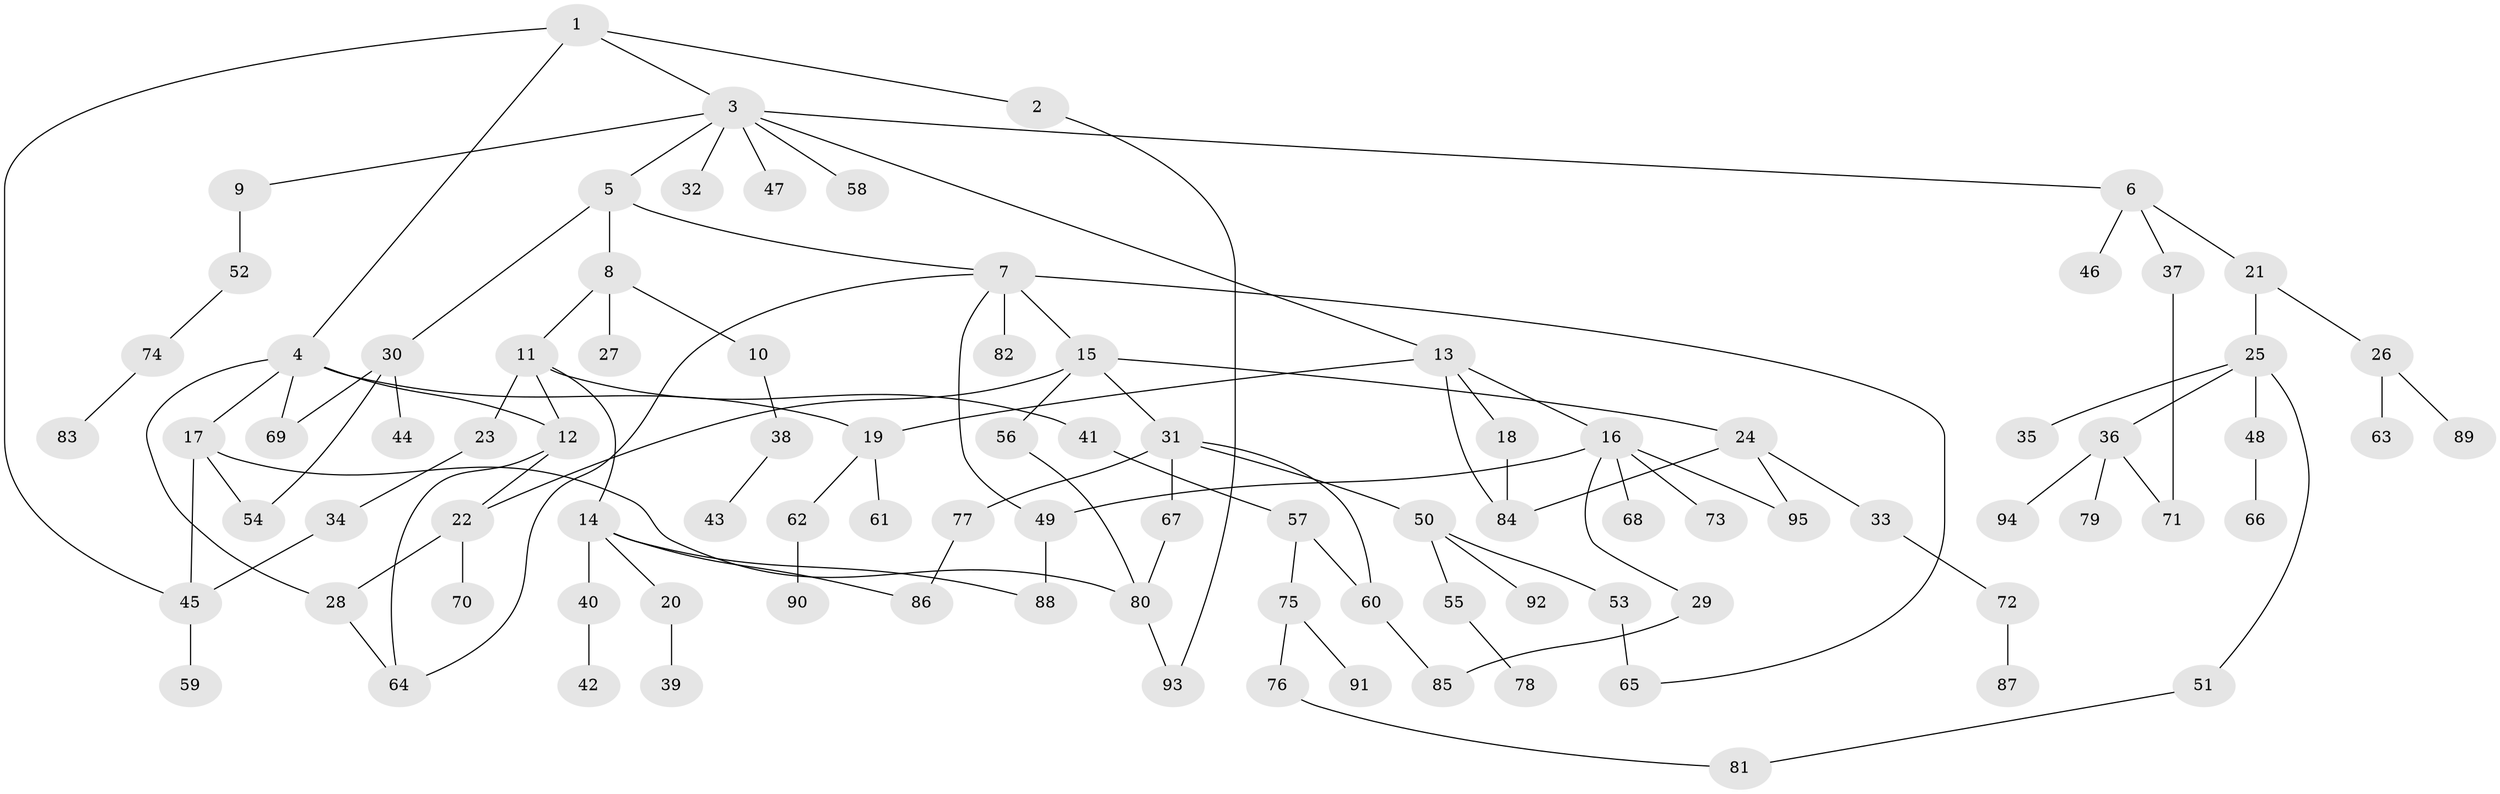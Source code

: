 // original degree distribution, {5: 0.08148148148148149, 3: 0.11851851851851852, 9: 0.007407407407407408, 6: 0.022222222222222223, 1: 0.35555555555555557, 4: 0.07407407407407407, 2: 0.32592592592592595, 7: 0.014814814814814815}
// Generated by graph-tools (version 1.1) at 2025/48/03/04/25 22:48:40]
// undirected, 95 vertices, 118 edges
graph export_dot {
  node [color=gray90,style=filled];
  1;
  2;
  3;
  4;
  5;
  6;
  7;
  8;
  9;
  10;
  11;
  12;
  13;
  14;
  15;
  16;
  17;
  18;
  19;
  20;
  21;
  22;
  23;
  24;
  25;
  26;
  27;
  28;
  29;
  30;
  31;
  32;
  33;
  34;
  35;
  36;
  37;
  38;
  39;
  40;
  41;
  42;
  43;
  44;
  45;
  46;
  47;
  48;
  49;
  50;
  51;
  52;
  53;
  54;
  55;
  56;
  57;
  58;
  59;
  60;
  61;
  62;
  63;
  64;
  65;
  66;
  67;
  68;
  69;
  70;
  71;
  72;
  73;
  74;
  75;
  76;
  77;
  78;
  79;
  80;
  81;
  82;
  83;
  84;
  85;
  86;
  87;
  88;
  89;
  90;
  91;
  92;
  93;
  94;
  95;
  1 -- 2 [weight=1.0];
  1 -- 3 [weight=1.0];
  1 -- 4 [weight=1.0];
  1 -- 45 [weight=1.0];
  2 -- 93 [weight=1.0];
  3 -- 5 [weight=1.0];
  3 -- 6 [weight=1.0];
  3 -- 9 [weight=1.0];
  3 -- 13 [weight=1.0];
  3 -- 32 [weight=1.0];
  3 -- 47 [weight=1.0];
  3 -- 58 [weight=1.0];
  4 -- 12 [weight=1.0];
  4 -- 17 [weight=1.0];
  4 -- 19 [weight=1.0];
  4 -- 28 [weight=1.0];
  4 -- 69 [weight=1.0];
  5 -- 7 [weight=1.0];
  5 -- 8 [weight=1.0];
  5 -- 30 [weight=1.0];
  6 -- 21 [weight=1.0];
  6 -- 37 [weight=1.0];
  6 -- 46 [weight=1.0];
  7 -- 15 [weight=1.0];
  7 -- 49 [weight=1.0];
  7 -- 64 [weight=1.0];
  7 -- 65 [weight=1.0];
  7 -- 82 [weight=2.0];
  8 -- 10 [weight=1.0];
  8 -- 11 [weight=1.0];
  8 -- 27 [weight=1.0];
  9 -- 52 [weight=1.0];
  10 -- 38 [weight=1.0];
  11 -- 12 [weight=1.0];
  11 -- 14 [weight=1.0];
  11 -- 23 [weight=1.0];
  11 -- 41 [weight=1.0];
  12 -- 22 [weight=1.0];
  12 -- 64 [weight=1.0];
  13 -- 16 [weight=1.0];
  13 -- 18 [weight=1.0];
  13 -- 19 [weight=1.0];
  13 -- 84 [weight=1.0];
  14 -- 20 [weight=1.0];
  14 -- 40 [weight=2.0];
  14 -- 86 [weight=1.0];
  14 -- 88 [weight=1.0];
  15 -- 22 [weight=1.0];
  15 -- 24 [weight=1.0];
  15 -- 31 [weight=1.0];
  15 -- 56 [weight=1.0];
  16 -- 29 [weight=1.0];
  16 -- 49 [weight=1.0];
  16 -- 68 [weight=1.0];
  16 -- 73 [weight=1.0];
  16 -- 95 [weight=1.0];
  17 -- 45 [weight=1.0];
  17 -- 54 [weight=1.0];
  17 -- 80 [weight=1.0];
  18 -- 84 [weight=1.0];
  19 -- 61 [weight=1.0];
  19 -- 62 [weight=1.0];
  20 -- 39 [weight=1.0];
  21 -- 25 [weight=1.0];
  21 -- 26 [weight=1.0];
  22 -- 28 [weight=1.0];
  22 -- 70 [weight=1.0];
  23 -- 34 [weight=1.0];
  24 -- 33 [weight=1.0];
  24 -- 84 [weight=1.0];
  24 -- 95 [weight=1.0];
  25 -- 35 [weight=1.0];
  25 -- 36 [weight=1.0];
  25 -- 48 [weight=1.0];
  25 -- 51 [weight=1.0];
  26 -- 63 [weight=1.0];
  26 -- 89 [weight=1.0];
  28 -- 64 [weight=1.0];
  29 -- 85 [weight=1.0];
  30 -- 44 [weight=1.0];
  30 -- 54 [weight=1.0];
  30 -- 69 [weight=1.0];
  31 -- 50 [weight=1.0];
  31 -- 60 [weight=1.0];
  31 -- 67 [weight=1.0];
  31 -- 77 [weight=1.0];
  33 -- 72 [weight=1.0];
  34 -- 45 [weight=1.0];
  36 -- 71 [weight=1.0];
  36 -- 79 [weight=1.0];
  36 -- 94 [weight=1.0];
  37 -- 71 [weight=1.0];
  38 -- 43 [weight=1.0];
  40 -- 42 [weight=1.0];
  41 -- 57 [weight=1.0];
  45 -- 59 [weight=1.0];
  48 -- 66 [weight=1.0];
  49 -- 88 [weight=1.0];
  50 -- 53 [weight=1.0];
  50 -- 55 [weight=1.0];
  50 -- 92 [weight=1.0];
  51 -- 81 [weight=1.0];
  52 -- 74 [weight=1.0];
  53 -- 65 [weight=1.0];
  55 -- 78 [weight=1.0];
  56 -- 80 [weight=1.0];
  57 -- 60 [weight=1.0];
  57 -- 75 [weight=1.0];
  60 -- 85 [weight=1.0];
  62 -- 90 [weight=1.0];
  67 -- 80 [weight=1.0];
  72 -- 87 [weight=1.0];
  74 -- 83 [weight=1.0];
  75 -- 76 [weight=1.0];
  75 -- 91 [weight=1.0];
  76 -- 81 [weight=1.0];
  77 -- 86 [weight=1.0];
  80 -- 93 [weight=1.0];
}
